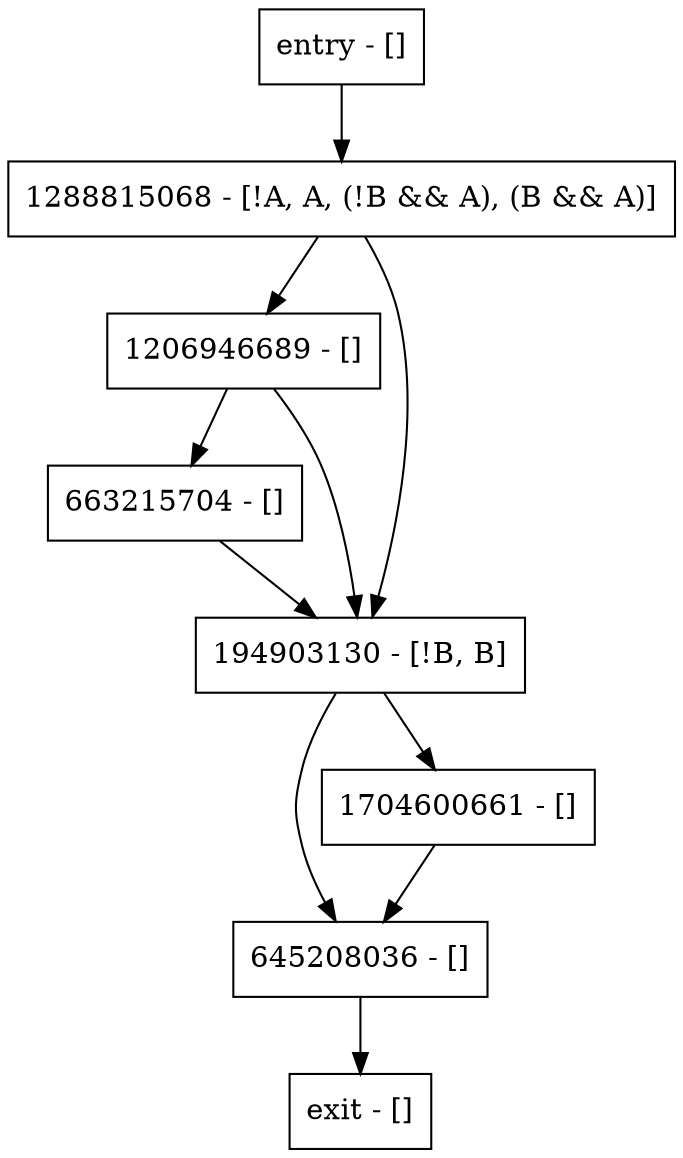 digraph main {
node [shape=record];
entry [label="entry - []"];
exit [label="exit - []"];
1288815068 [label="1288815068 - [!A, A, (!B && A), (B && A)]"];
663215704 [label="663215704 - []"];
645208036 [label="645208036 - []"];
1704600661 [label="1704600661 - []"];
1206946689 [label="1206946689 - []"];
194903130 [label="194903130 - [!B, B]"];
entry;
exit;
entry -> 1288815068;
1288815068 -> 1206946689;
1288815068 -> 194903130;
663215704 -> 194903130;
645208036 -> exit;
1704600661 -> 645208036;
1206946689 -> 663215704;
1206946689 -> 194903130;
194903130 -> 645208036;
194903130 -> 1704600661;
}
